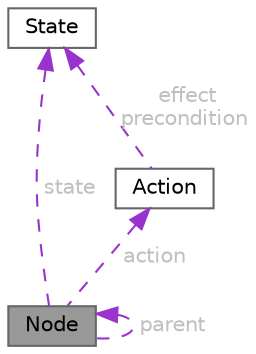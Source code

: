 digraph "Node"
{
 // INTERACTIVE_SVG=YES
 // LATEX_PDF_SIZE
  bgcolor="transparent";
  edge [fontname=Helvetica,fontsize=10,labelfontname=Helvetica,labelfontsize=10];
  node [fontname=Helvetica,fontsize=10,shape=box,height=0.2,width=0.4];
  Node1 [id="Node000001",label="Node",height=0.2,width=0.4,color="gray40", fillcolor="grey60", style="filled", fontcolor="black",tooltip=" "];
  Node1 -> Node1 [id="edge1_Node000001_Node000001",dir="back",color="darkorchid3",style="dashed",tooltip=" ",label=" parent",fontcolor="grey" ];
  Node2 -> Node1 [id="edge2_Node000001_Node000002",dir="back",color="darkorchid3",style="dashed",tooltip=" ",label=" state",fontcolor="grey" ];
  Node2 [id="Node000002",label="State",height=0.2,width=0.4,color="gray40", fillcolor="white", style="filled",URL="$classState.html",tooltip="Represents an abstract state in a problem."];
  Node3 -> Node1 [id="edge3_Node000001_Node000003",dir="back",color="darkorchid3",style="dashed",tooltip=" ",label=" action",fontcolor="grey" ];
  Node3 [id="Node000003",label="Action",height=0.2,width=0.4,color="gray40", fillcolor="white", style="filled",URL="$classAction.html",tooltip="Represents an abstract action that can be performed on a state."];
  Node2 -> Node3 [id="edge4_Node000003_Node000002",dir="back",color="darkorchid3",style="dashed",tooltip=" ",label=" effect\nprecondition",fontcolor="grey" ];
}
